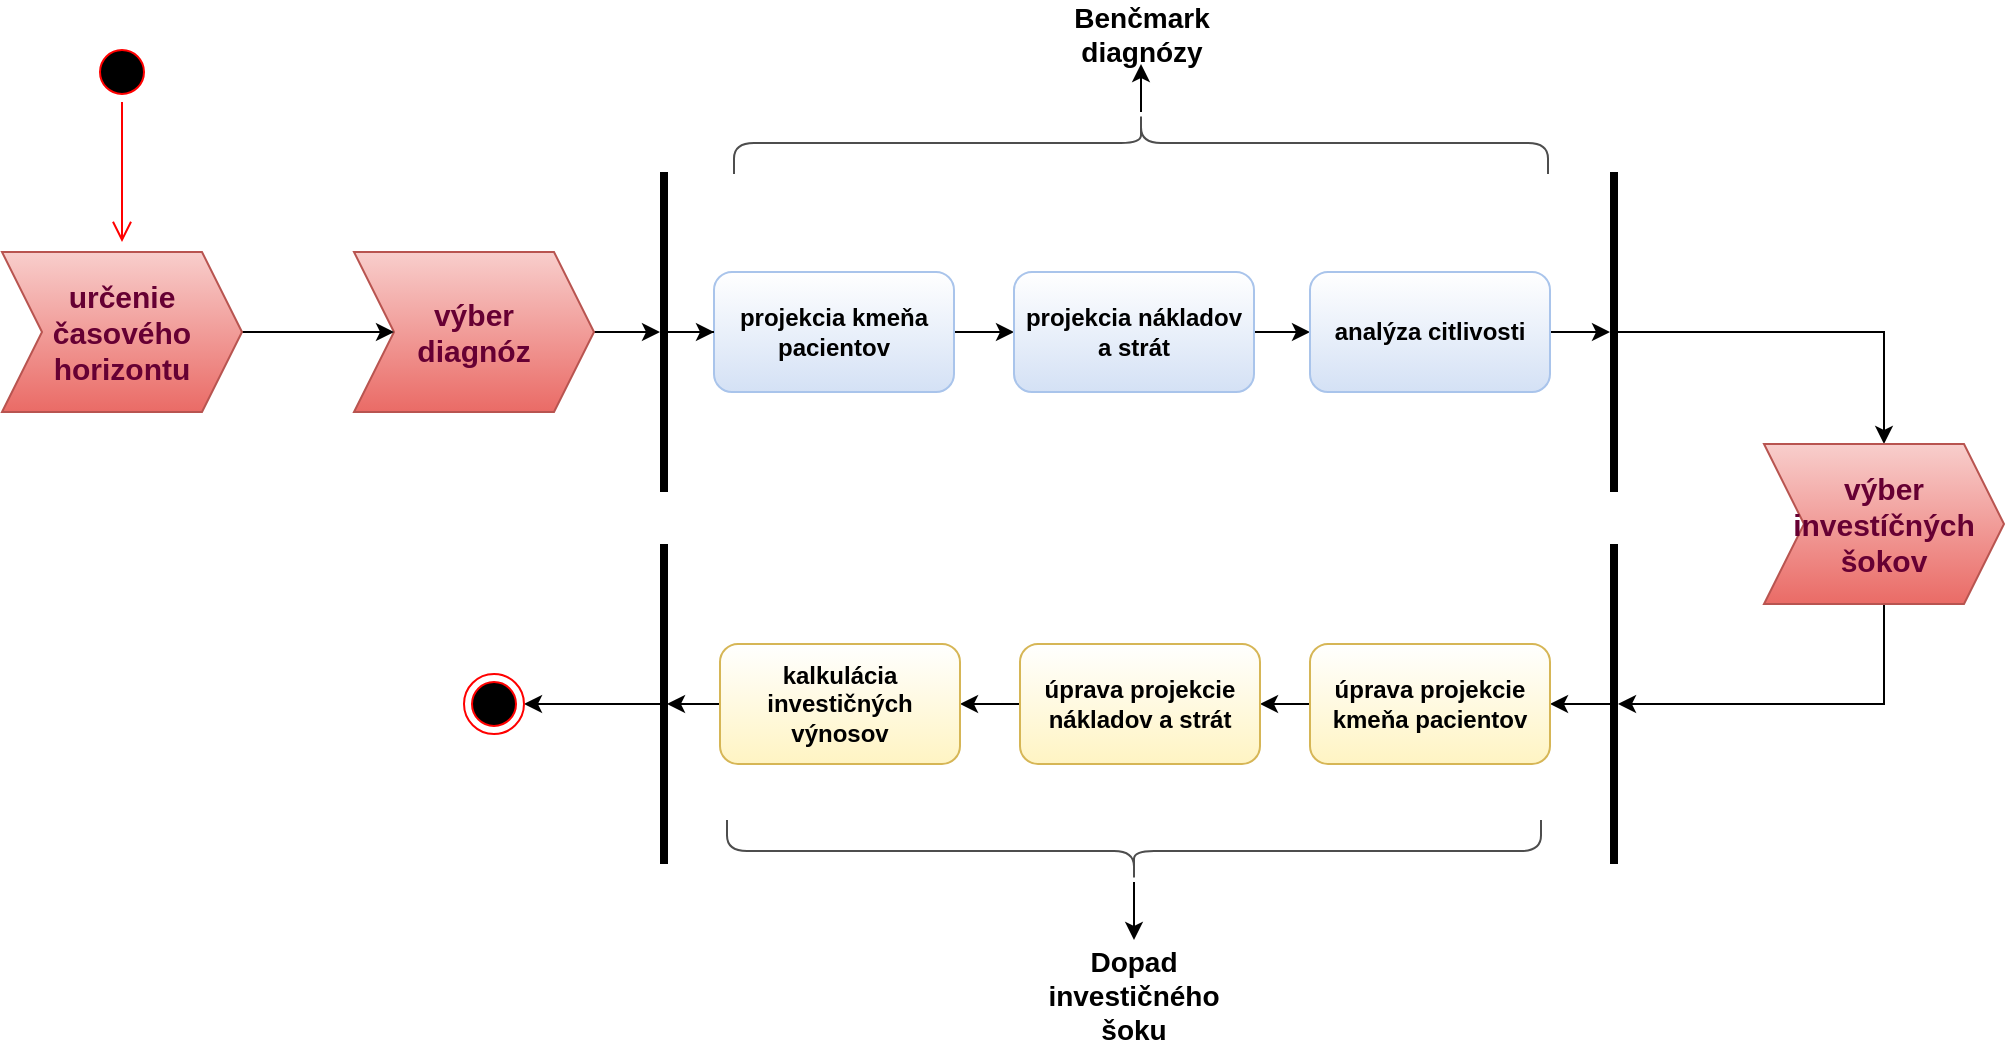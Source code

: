 <mxfile version="17.1.0" type="github">
  <diagram id="prtHgNgQTEPvFCAcTncT" name="Page-1">
    <mxGraphModel dx="1550" dy="829" grid="1" gridSize="10" guides="1" tooltips="1" connect="1" arrows="1" fold="1" page="1" pageScale="1" pageWidth="1169" pageHeight="827" math="0" shadow="0">
      <root>
        <mxCell id="0" />
        <mxCell id="1" parent="0" />
        <mxCell id="vxkK6xeMxCwbw3WEU4i4-13" style="edgeStyle=orthogonalEdgeStyle;rounded=0;orthogonalLoop=1;jettySize=auto;html=1;entryX=0;entryY=0.5;entryDx=0;entryDy=0;" parent="1" source="vxkK6xeMxCwbw3WEU4i4-2" target="vxkK6xeMxCwbw3WEU4i4-6" edge="1">
          <mxGeometry relative="1" as="geometry" />
        </mxCell>
        <mxCell id="vxkK6xeMxCwbw3WEU4i4-2" value="projekcia kmeňa pacientov" style="rounded=1;whiteSpace=wrap;html=1;fillColor=#FFFFFF;gradientColor=#D4E1F5;strokeColor=#A9C4EB;fontStyle=1" parent="1" vertex="1">
          <mxGeometry x="456" y="175" width="120" height="60" as="geometry" />
        </mxCell>
        <mxCell id="vxkK6xeMxCwbw3WEU4i4-11" style="edgeStyle=orthogonalEdgeStyle;rounded=0;orthogonalLoop=1;jettySize=auto;html=1;" parent="1" source="vxkK6xeMxCwbw3WEU4i4-4" target="vxkK6xeMxCwbw3WEU4i4-5" edge="1">
          <mxGeometry relative="1" as="geometry" />
        </mxCell>
        <mxCell id="vxkK6xeMxCwbw3WEU4i4-4" value="výber &lt;br&gt;diagnóz" style="shape=step;perimeter=stepPerimeter;whiteSpace=wrap;html=1;fixedSize=1;fillColor=#f8cecc;gradientColor=#ea6b66;strokeColor=#b85450;fontStyle=1;fontSize=15;fontColor=#660033;" parent="1" vertex="1">
          <mxGeometry x="276" y="165" width="120" height="80" as="geometry" />
        </mxCell>
        <mxCell id="vxkK6xeMxCwbw3WEU4i4-12" style="edgeStyle=orthogonalEdgeStyle;rounded=0;orthogonalLoop=1;jettySize=auto;html=1;" parent="1" source="vxkK6xeMxCwbw3WEU4i4-5" target="vxkK6xeMxCwbw3WEU4i4-2" edge="1">
          <mxGeometry relative="1" as="geometry" />
        </mxCell>
        <mxCell id="vxkK6xeMxCwbw3WEU4i4-5" value="" style="line;strokeWidth=4;direction=south;html=1;perimeter=backbonePerimeter;points=[];outlineConnect=0;" parent="1" vertex="1">
          <mxGeometry x="426" y="125" width="10" height="160" as="geometry" />
        </mxCell>
        <mxCell id="vxkK6xeMxCwbw3WEU4i4-14" style="edgeStyle=orthogonalEdgeStyle;rounded=0;orthogonalLoop=1;jettySize=auto;html=1;entryX=0;entryY=0.5;entryDx=0;entryDy=0;" parent="1" source="vxkK6xeMxCwbw3WEU4i4-6" target="vxkK6xeMxCwbw3WEU4i4-7" edge="1">
          <mxGeometry relative="1" as="geometry" />
        </mxCell>
        <mxCell id="vxkK6xeMxCwbw3WEU4i4-6" value="projekcia nákladov a strát" style="rounded=1;whiteSpace=wrap;html=1;fillColor=#FFFFFF;gradientColor=#D4E1F5;strokeColor=#A9C4EB;fontStyle=1" parent="1" vertex="1">
          <mxGeometry x="606" y="175" width="120" height="60" as="geometry" />
        </mxCell>
        <mxCell id="vxkK6xeMxCwbw3WEU4i4-15" style="edgeStyle=orthogonalEdgeStyle;rounded=0;orthogonalLoop=1;jettySize=auto;html=1;" parent="1" source="vxkK6xeMxCwbw3WEU4i4-7" target="vxkK6xeMxCwbw3WEU4i4-8" edge="1">
          <mxGeometry relative="1" as="geometry" />
        </mxCell>
        <mxCell id="vxkK6xeMxCwbw3WEU4i4-7" value="analýza citlivosti" style="rounded=1;whiteSpace=wrap;html=1;fillColor=#FFFFFF;gradientColor=#D4E1F5;strokeColor=#A9C4EB;fontStyle=1" parent="1" vertex="1">
          <mxGeometry x="754" y="175" width="120" height="60" as="geometry" />
        </mxCell>
        <mxCell id="vxkK6xeMxCwbw3WEU4i4-16" style="edgeStyle=orthogonalEdgeStyle;rounded=0;orthogonalLoop=1;jettySize=auto;html=1;entryX=0.5;entryY=0;entryDx=0;entryDy=0;" parent="1" source="vxkK6xeMxCwbw3WEU4i4-8" target="vxkK6xeMxCwbw3WEU4i4-9" edge="1">
          <mxGeometry relative="1" as="geometry" />
        </mxCell>
        <mxCell id="vxkK6xeMxCwbw3WEU4i4-8" value="" style="line;strokeWidth=4;direction=south;html=1;perimeter=backbonePerimeter;points=[];outlineConnect=0;" parent="1" vertex="1">
          <mxGeometry x="901" y="125" width="10" height="160" as="geometry" />
        </mxCell>
        <mxCell id="vxkK6xeMxCwbw3WEU4i4-17" style="edgeStyle=orthogonalEdgeStyle;rounded=0;orthogonalLoop=1;jettySize=auto;html=1;exitX=0.5;exitY=1;exitDx=0;exitDy=0;" parent="1" source="vxkK6xeMxCwbw3WEU4i4-9" target="vxkK6xeMxCwbw3WEU4i4-10" edge="1">
          <mxGeometry relative="1" as="geometry" />
        </mxCell>
        <mxCell id="vxkK6xeMxCwbw3WEU4i4-9" value="výber investíčných šokov" style="shape=step;perimeter=stepPerimeter;whiteSpace=wrap;html=1;fixedSize=1;fillColor=#f8cecc;gradientColor=#ea6b66;strokeColor=#b85450;fontStyle=1;fontSize=15;fontColor=#660033;" parent="1" vertex="1">
          <mxGeometry x="981" y="261" width="120" height="80" as="geometry" />
        </mxCell>
        <mxCell id="vxkK6xeMxCwbw3WEU4i4-23" value="" style="edgeStyle=orthogonalEdgeStyle;rounded=0;orthogonalLoop=1;jettySize=auto;html=1;" parent="1" source="vxkK6xeMxCwbw3WEU4i4-10" target="vxkK6xeMxCwbw3WEU4i4-18" edge="1">
          <mxGeometry relative="1" as="geometry" />
        </mxCell>
        <mxCell id="vxkK6xeMxCwbw3WEU4i4-10" value="" style="line;strokeWidth=4;direction=south;html=1;perimeter=backbonePerimeter;points=[];outlineConnect=0;rotation=-180;" parent="1" vertex="1">
          <mxGeometry x="898.5" y="311" width="15" height="160" as="geometry" />
        </mxCell>
        <mxCell id="vxkK6xeMxCwbw3WEU4i4-24" style="edgeStyle=orthogonalEdgeStyle;rounded=0;orthogonalLoop=1;jettySize=auto;html=1;entryX=1;entryY=0.5;entryDx=0;entryDy=0;" parent="1" source="vxkK6xeMxCwbw3WEU4i4-18" target="vxkK6xeMxCwbw3WEU4i4-19" edge="1">
          <mxGeometry relative="1" as="geometry" />
        </mxCell>
        <mxCell id="vxkK6xeMxCwbw3WEU4i4-18" value="úprava projekcie kmeňa pacientov" style="rounded=1;whiteSpace=wrap;html=1;fillColor=#FFFFFF;gradientColor=#FFF4C3;strokeColor=#d6b656;fontStyle=1" parent="1" vertex="1">
          <mxGeometry x="754" y="361" width="120" height="60" as="geometry" />
        </mxCell>
        <mxCell id="vxkK6xeMxCwbw3WEU4i4-25" style="edgeStyle=orthogonalEdgeStyle;rounded=0;orthogonalLoop=1;jettySize=auto;html=1;entryX=1;entryY=0.5;entryDx=0;entryDy=0;" parent="1" source="vxkK6xeMxCwbw3WEU4i4-19" target="vxkK6xeMxCwbw3WEU4i4-20" edge="1">
          <mxGeometry relative="1" as="geometry" />
        </mxCell>
        <mxCell id="vxkK6xeMxCwbw3WEU4i4-19" value="úprava projekcie nákladov a strát" style="rounded=1;whiteSpace=wrap;html=1;fillColor=#FFFFFF;gradientColor=#FFF4C3;strokeColor=#d6b656;fontStyle=1" parent="1" vertex="1">
          <mxGeometry x="609" y="361" width="120" height="60" as="geometry" />
        </mxCell>
        <mxCell id="vxkK6xeMxCwbw3WEU4i4-27" style="edgeStyle=orthogonalEdgeStyle;rounded=0;orthogonalLoop=1;jettySize=auto;html=1;" parent="1" source="vxkK6xeMxCwbw3WEU4i4-20" target="vxkK6xeMxCwbw3WEU4i4-26" edge="1">
          <mxGeometry relative="1" as="geometry" />
        </mxCell>
        <mxCell id="vxkK6xeMxCwbw3WEU4i4-20" value="kalkulácia investičných výnosov" style="rounded=1;whiteSpace=wrap;html=1;fillColor=#FFFFFF;gradientColor=#FFF4C3;strokeColor=#d6b656;fontStyle=1" parent="1" vertex="1">
          <mxGeometry x="459" y="361" width="120" height="60" as="geometry" />
        </mxCell>
        <mxCell id="vxkK6xeMxCwbw3WEU4i4-29" style="edgeStyle=orthogonalEdgeStyle;rounded=0;orthogonalLoop=1;jettySize=auto;html=1;entryX=1;entryY=0.5;entryDx=0;entryDy=0;" parent="1" source="vxkK6xeMxCwbw3WEU4i4-26" target="vxkK6xeMxCwbw3WEU4i4-28" edge="1">
          <mxGeometry relative="1" as="geometry" />
        </mxCell>
        <mxCell id="vxkK6xeMxCwbw3WEU4i4-26" value="" style="line;strokeWidth=4;direction=south;html=1;perimeter=backbonePerimeter;points=[];outlineConnect=0;" parent="1" vertex="1">
          <mxGeometry x="426" y="311" width="10" height="160" as="geometry" />
        </mxCell>
        <mxCell id="vxkK6xeMxCwbw3WEU4i4-28" value="" style="ellipse;html=1;shape=endState;fillColor=#000000;strokeColor=#ff0000;" parent="1" vertex="1">
          <mxGeometry x="331" y="376" width="30" height="30" as="geometry" />
        </mxCell>
        <mxCell id="vxkK6xeMxCwbw3WEU4i4-37" value="Benčmark diagnózy" style="text;html=1;strokeColor=none;fillColor=none;align=center;verticalAlign=middle;whiteSpace=wrap;rounded=0;fontSize=14;fontStyle=1" parent="1" vertex="1">
          <mxGeometry x="639.5" y="41" width="60" height="30" as="geometry" />
        </mxCell>
        <mxCell id="vxkK6xeMxCwbw3WEU4i4-39" style="edgeStyle=orthogonalEdgeStyle;rounded=0;orthogonalLoop=1;jettySize=auto;html=1;entryX=0.5;entryY=1;entryDx=0;entryDy=0;" parent="1" source="vxkK6xeMxCwbw3WEU4i4-38" target="vxkK6xeMxCwbw3WEU4i4-37" edge="1">
          <mxGeometry relative="1" as="geometry" />
        </mxCell>
        <mxCell id="vxkK6xeMxCwbw3WEU4i4-38" value="" style="shape=curlyBracket;whiteSpace=wrap;html=1;rounded=1;strokeColor=#4D4D4D;fillColor=#FFFFFF;gradientColor=#FFF4C3;rotation=90;" parent="1" vertex="1">
          <mxGeometry x="654" y="-93" width="31" height="407" as="geometry" />
        </mxCell>
        <mxCell id="vxkK6xeMxCwbw3WEU4i4-42" style="edgeStyle=orthogonalEdgeStyle;rounded=0;orthogonalLoop=1;jettySize=auto;html=1;fontSize=14;" parent="1" source="vxkK6xeMxCwbw3WEU4i4-40" edge="1">
          <mxGeometry relative="1" as="geometry">
            <mxPoint x="666" y="509" as="targetPoint" />
          </mxGeometry>
        </mxCell>
        <mxCell id="vxkK6xeMxCwbw3WEU4i4-40" value="" style="shape=curlyBracket;whiteSpace=wrap;html=1;rounded=1;strokeColor=#4D4D4D;fillColor=#FFFFFF;gradientColor=#FFF4C3;rotation=-90;" parent="1" vertex="1">
          <mxGeometry x="650.5" y="261" width="31" height="407" as="geometry" />
        </mxCell>
        <mxCell id="vxkK6xeMxCwbw3WEU4i4-41" value="Dopad investičného šoku" style="text;html=1;strokeColor=none;fillColor=none;align=center;verticalAlign=middle;whiteSpace=wrap;rounded=0;fontSize=14;fontStyle=1" parent="1" vertex="1">
          <mxGeometry x="606" y="517" width="120" height="40" as="geometry" />
        </mxCell>
        <mxCell id="dUMAS8sABjfLAXOTjIqZ-5" style="edgeStyle=orthogonalEdgeStyle;rounded=0;orthogonalLoop=1;jettySize=auto;html=1;fontSize=14;" edge="1" parent="1" source="dUMAS8sABjfLAXOTjIqZ-3" target="vxkK6xeMxCwbw3WEU4i4-4">
          <mxGeometry relative="1" as="geometry" />
        </mxCell>
        <mxCell id="dUMAS8sABjfLAXOTjIqZ-3" value="určenie časového horizontu" style="shape=step;perimeter=stepPerimeter;whiteSpace=wrap;html=1;fixedSize=1;fillColor=#f8cecc;gradientColor=#ea6b66;strokeColor=#b85450;fontStyle=1;fontSize=15;fontColor=#660033;" vertex="1" parent="1">
          <mxGeometry x="100" y="165" width="120" height="80" as="geometry" />
        </mxCell>
        <mxCell id="dUMAS8sABjfLAXOTjIqZ-8" value="" style="ellipse;html=1;shape=startState;fillColor=#000000;strokeColor=#ff0000;fontSize=14;" vertex="1" parent="1">
          <mxGeometry x="145" y="60" width="30" height="30" as="geometry" />
        </mxCell>
        <mxCell id="dUMAS8sABjfLAXOTjIqZ-9" value="" style="edgeStyle=orthogonalEdgeStyle;html=1;verticalAlign=bottom;endArrow=open;endSize=8;strokeColor=#ff0000;rounded=0;fontSize=14;" edge="1" source="dUMAS8sABjfLAXOTjIqZ-8" parent="1">
          <mxGeometry relative="1" as="geometry">
            <mxPoint x="160" y="160" as="targetPoint" />
          </mxGeometry>
        </mxCell>
      </root>
    </mxGraphModel>
  </diagram>
</mxfile>
